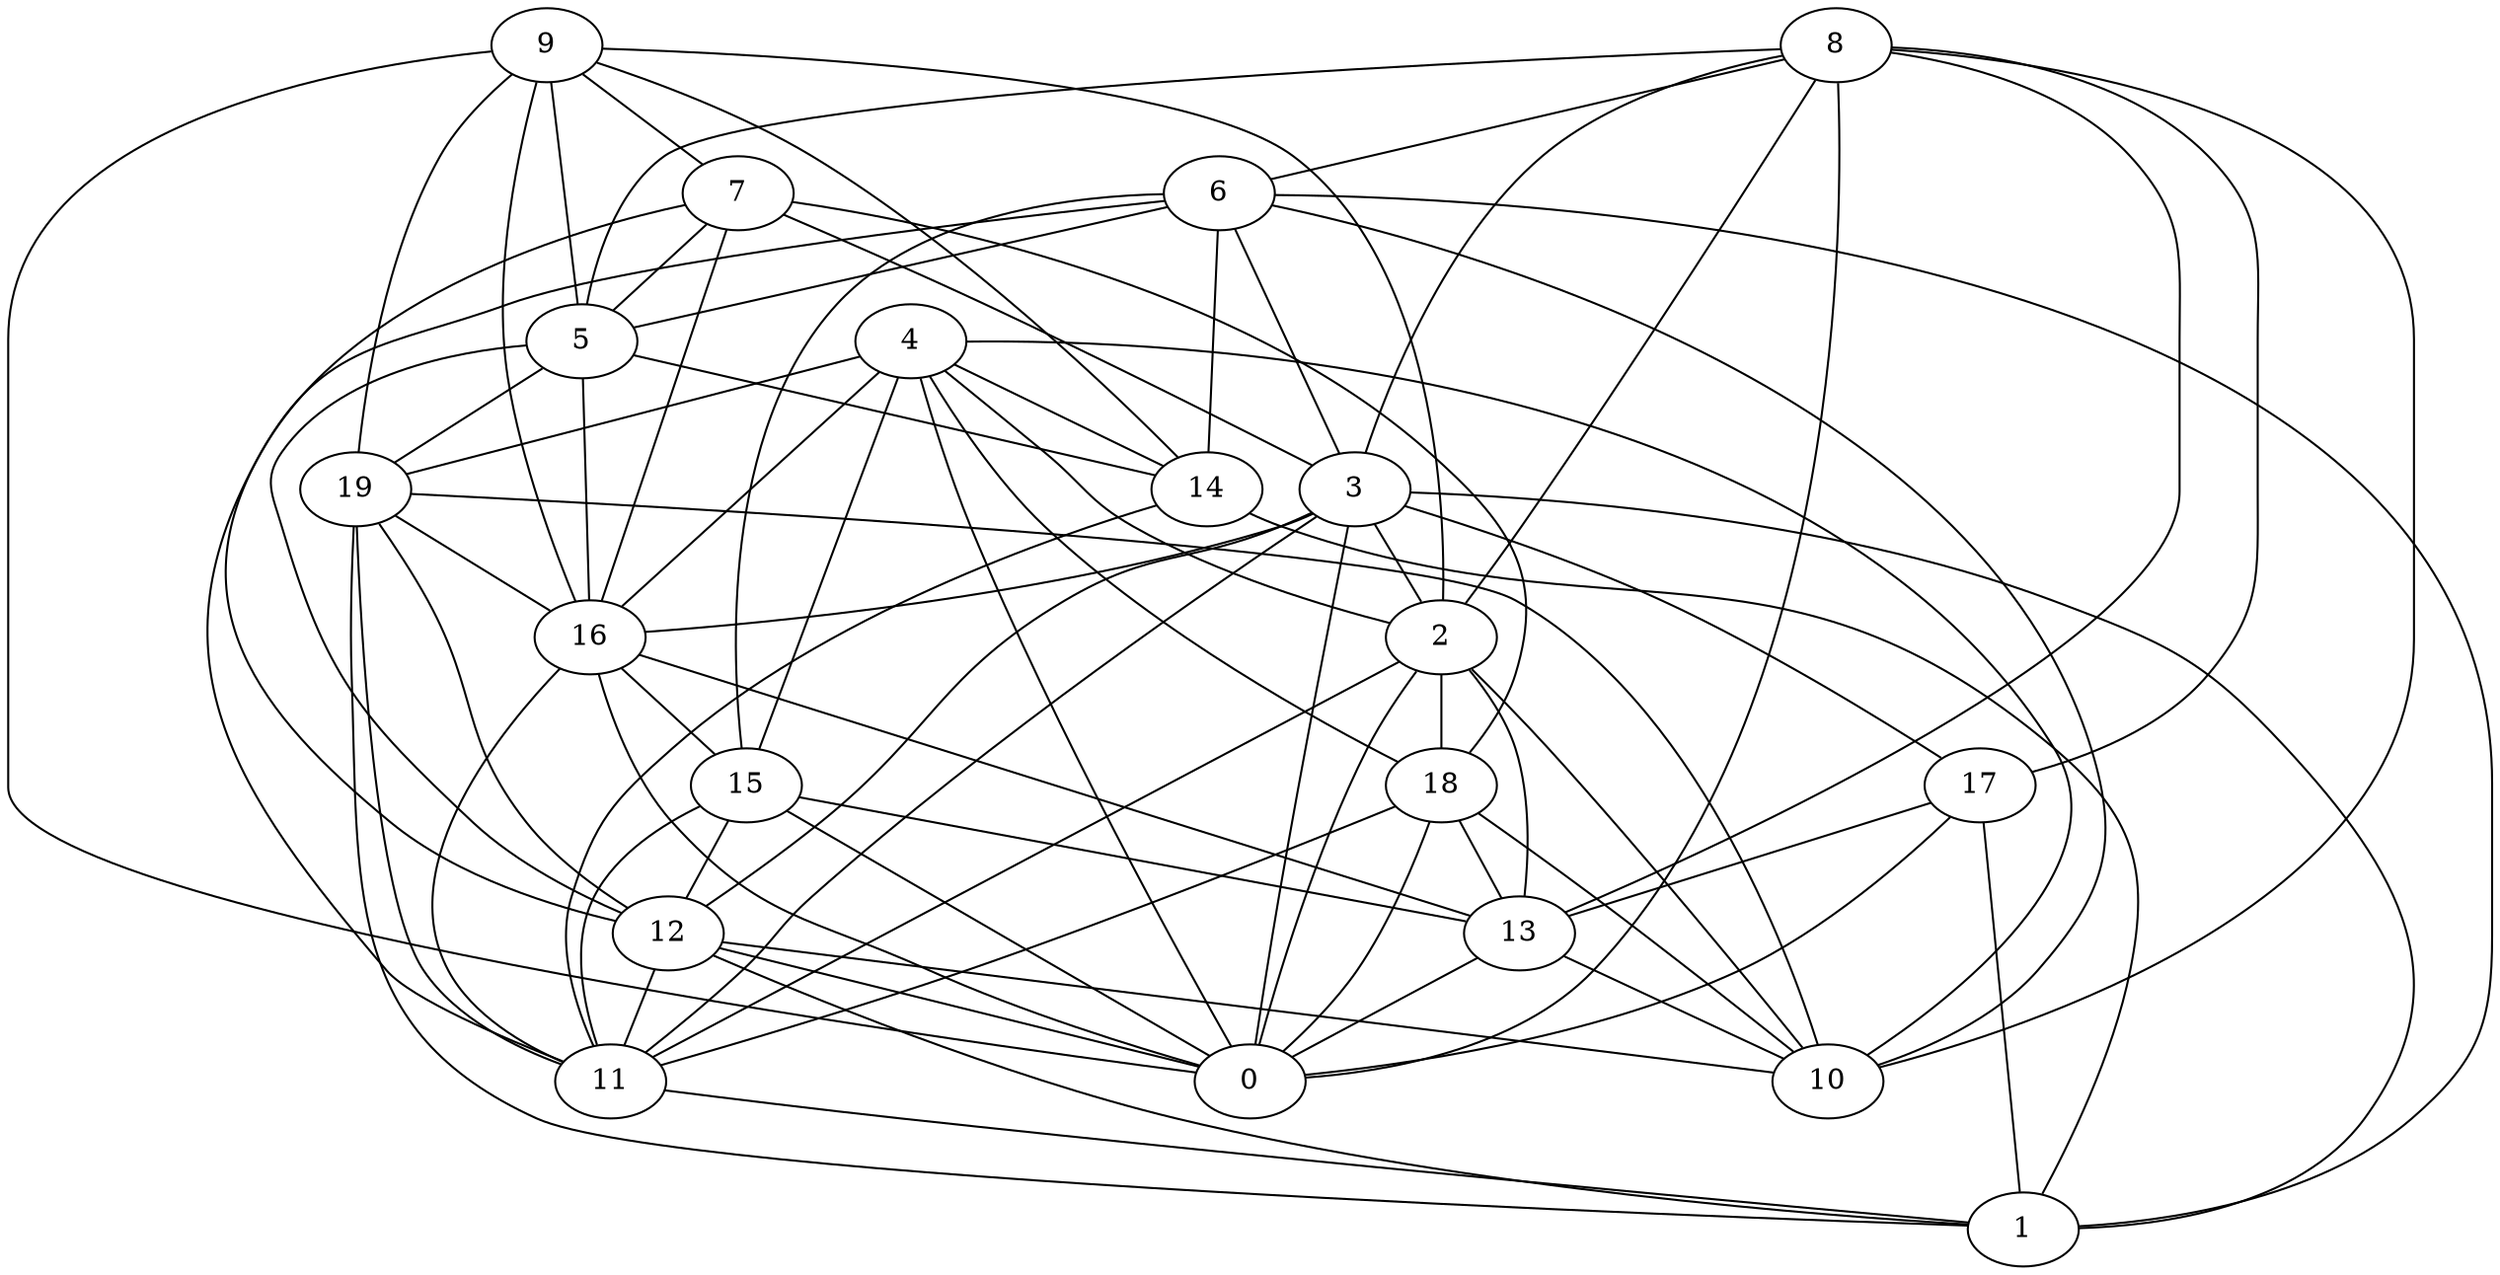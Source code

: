 digraph GG_graph {

subgraph G_graph {
edge [color = black]
"12" -> "0" [dir = none]
"16" -> "0" [dir = none]
"16" -> "15" [dir = none]
"16" -> "13" [dir = none]
"3" -> "2" [dir = none]
"3" -> "12" [dir = none]
"3" -> "11" [dir = none]
"3" -> "0" [dir = none]
"3" -> "17" [dir = none]
"2" -> "0" [dir = none]
"2" -> "11" [dir = none]
"4" -> "16" [dir = none]
"4" -> "2" [dir = none]
"4" -> "19" [dir = none]
"4" -> "10" [dir = none]
"4" -> "15" [dir = none]
"9" -> "5" [dir = none]
"9" -> "2" [dir = none]
"9" -> "19" [dir = none]
"9" -> "16" [dir = none]
"14" -> "1" [dir = none]
"14" -> "11" [dir = none]
"19" -> "12" [dir = none]
"19" -> "1" [dir = none]
"19" -> "10" [dir = none]
"19" -> "16" [dir = none]
"6" -> "11" [dir = none]
"6" -> "14" [dir = none]
"6" -> "10" [dir = none]
"6" -> "15" [dir = none]
"6" -> "5" [dir = none]
"6" -> "1" [dir = none]
"8" -> "2" [dir = none]
"8" -> "17" [dir = none]
"8" -> "0" [dir = none]
"8" -> "10" [dir = none]
"8" -> "13" [dir = none]
"8" -> "5" [dir = none]
"8" -> "6" [dir = none]
"5" -> "12" [dir = none]
"5" -> "14" [dir = none]
"5" -> "16" [dir = none]
"18" -> "11" [dir = none]
"18" -> "13" [dir = none]
"18" -> "0" [dir = none]
"18" -> "10" [dir = none]
"15" -> "0" [dir = none]
"15" -> "12" [dir = none]
"15" -> "13" [dir = none]
"15" -> "11" [dir = none]
"13" -> "0" [dir = none]
"13" -> "10" [dir = none]
"7" -> "5" [dir = none]
"7" -> "3" [dir = none]
"7" -> "18" [dir = none]
"17" -> "13" [dir = none]
"17" -> "1" [dir = none]
"2" -> "18" [dir = none]
"19" -> "11" [dir = none]
"6" -> "3" [dir = none]
"5" -> "19" [dir = none]
"11" -> "1" [dir = none]
"17" -> "0" [dir = none]
"9" -> "7" [dir = none]
"9" -> "0" [dir = none]
"12" -> "10" [dir = none]
"3" -> "1" [dir = none]
"3" -> "16" [dir = none]
"12" -> "1" [dir = none]
"2" -> "13" [dir = none]
"2" -> "10" [dir = none]
"8" -> "3" [dir = none]
"16" -> "11" [dir = none]
"7" -> "16" [dir = none]
"12" -> "11" [dir = none]
"4" -> "0" [dir = none]
"9" -> "14" [dir = none]
"4" -> "14" [dir = none]
"7" -> "12" [dir = none]
"4" -> "18" [dir = none]
}

}
